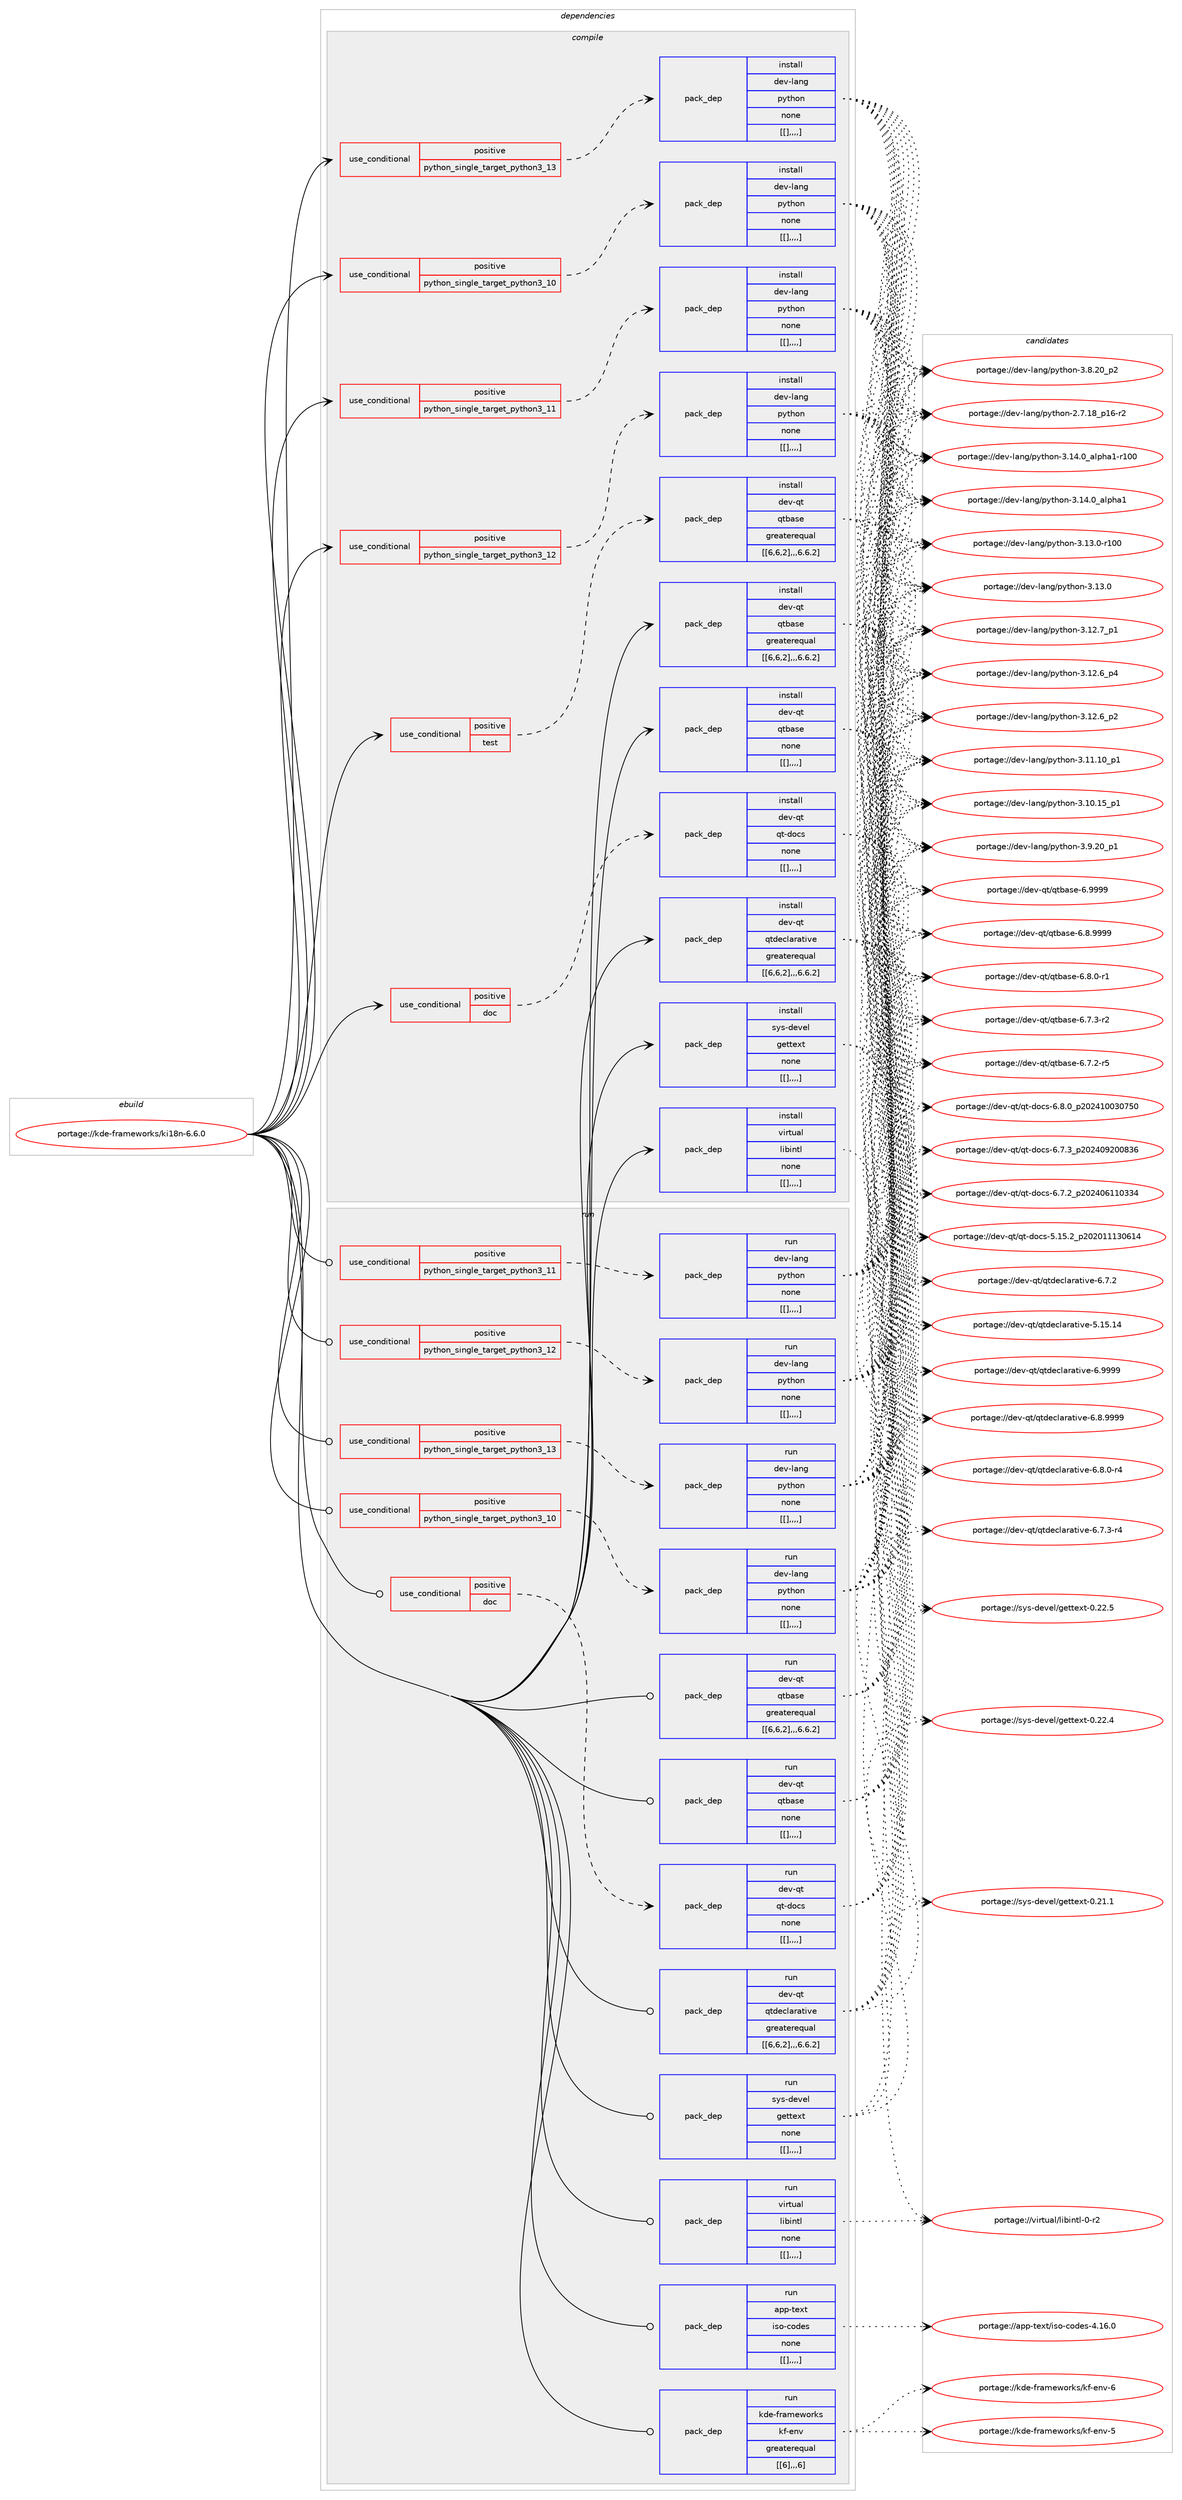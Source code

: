 digraph prolog {

# *************
# Graph options
# *************

newrank=true;
concentrate=true;
compound=true;
graph [rankdir=LR,fontname=Helvetica,fontsize=10,ranksep=1.5];#, ranksep=2.5, nodesep=0.2];
edge  [arrowhead=vee];
node  [fontname=Helvetica,fontsize=10];

# **********
# The ebuild
# **********

subgraph cluster_leftcol {
color=gray;
label=<<i>ebuild</i>>;
id [label="portage://kde-frameworks/ki18n-6.6.0", color=red, width=4, href="../kde-frameworks/ki18n-6.6.0.svg"];
}

# ****************
# The dependencies
# ****************

subgraph cluster_midcol {
color=gray;
label=<<i>dependencies</i>>;
subgraph cluster_compile {
fillcolor="#eeeeee";
style=filled;
label=<<i>compile</i>>;
subgraph cond73148 {
dependency284143 [label=<<TABLE BORDER="0" CELLBORDER="1" CELLSPACING="0" CELLPADDING="4"><TR><TD ROWSPAN="3" CELLPADDING="10">use_conditional</TD></TR><TR><TD>positive</TD></TR><TR><TD>doc</TD></TR></TABLE>>, shape=none, color=red];
subgraph pack208707 {
dependency284173 [label=<<TABLE BORDER="0" CELLBORDER="1" CELLSPACING="0" CELLPADDING="4" WIDTH="220"><TR><TD ROWSPAN="6" CELLPADDING="30">pack_dep</TD></TR><TR><TD WIDTH="110">install</TD></TR><TR><TD>dev-qt</TD></TR><TR><TD>qt-docs</TD></TR><TR><TD>none</TD></TR><TR><TD>[[],,,,]</TD></TR></TABLE>>, shape=none, color=blue];
}
dependency284143:e -> dependency284173:w [weight=20,style="dashed",arrowhead="vee"];
}
id:e -> dependency284143:w [weight=20,style="solid",arrowhead="vee"];
subgraph cond73162 {
dependency284175 [label=<<TABLE BORDER="0" CELLBORDER="1" CELLSPACING="0" CELLPADDING="4"><TR><TD ROWSPAN="3" CELLPADDING="10">use_conditional</TD></TR><TR><TD>positive</TD></TR><TR><TD>python_single_target_python3_10</TD></TR></TABLE>>, shape=none, color=red];
subgraph pack208721 {
dependency284177 [label=<<TABLE BORDER="0" CELLBORDER="1" CELLSPACING="0" CELLPADDING="4" WIDTH="220"><TR><TD ROWSPAN="6" CELLPADDING="30">pack_dep</TD></TR><TR><TD WIDTH="110">install</TD></TR><TR><TD>dev-lang</TD></TR><TR><TD>python</TD></TR><TR><TD>none</TD></TR><TR><TD>[[],,,,]</TD></TR></TABLE>>, shape=none, color=blue];
}
dependency284175:e -> dependency284177:w [weight=20,style="dashed",arrowhead="vee"];
}
id:e -> dependency284175:w [weight=20,style="solid",arrowhead="vee"];
subgraph cond73163 {
dependency284198 [label=<<TABLE BORDER="0" CELLBORDER="1" CELLSPACING="0" CELLPADDING="4"><TR><TD ROWSPAN="3" CELLPADDING="10">use_conditional</TD></TR><TR><TD>positive</TD></TR><TR><TD>python_single_target_python3_11</TD></TR></TABLE>>, shape=none, color=red];
subgraph pack208736 {
dependency284234 [label=<<TABLE BORDER="0" CELLBORDER="1" CELLSPACING="0" CELLPADDING="4" WIDTH="220"><TR><TD ROWSPAN="6" CELLPADDING="30">pack_dep</TD></TR><TR><TD WIDTH="110">install</TD></TR><TR><TD>dev-lang</TD></TR><TR><TD>python</TD></TR><TR><TD>none</TD></TR><TR><TD>[[],,,,]</TD></TR></TABLE>>, shape=none, color=blue];
}
dependency284198:e -> dependency284234:w [weight=20,style="dashed",arrowhead="vee"];
}
id:e -> dependency284198:w [weight=20,style="solid",arrowhead="vee"];
subgraph cond73187 {
dependency284270 [label=<<TABLE BORDER="0" CELLBORDER="1" CELLSPACING="0" CELLPADDING="4"><TR><TD ROWSPAN="3" CELLPADDING="10">use_conditional</TD></TR><TR><TD>positive</TD></TR><TR><TD>python_single_target_python3_12</TD></TR></TABLE>>, shape=none, color=red];
subgraph pack208813 {
dependency284327 [label=<<TABLE BORDER="0" CELLBORDER="1" CELLSPACING="0" CELLPADDING="4" WIDTH="220"><TR><TD ROWSPAN="6" CELLPADDING="30">pack_dep</TD></TR><TR><TD WIDTH="110">install</TD></TR><TR><TD>dev-lang</TD></TR><TR><TD>python</TD></TR><TR><TD>none</TD></TR><TR><TD>[[],,,,]</TD></TR></TABLE>>, shape=none, color=blue];
}
dependency284270:e -> dependency284327:w [weight=20,style="dashed",arrowhead="vee"];
}
id:e -> dependency284270:w [weight=20,style="solid",arrowhead="vee"];
subgraph cond73216 {
dependency284428 [label=<<TABLE BORDER="0" CELLBORDER="1" CELLSPACING="0" CELLPADDING="4"><TR><TD ROWSPAN="3" CELLPADDING="10">use_conditional</TD></TR><TR><TD>positive</TD></TR><TR><TD>python_single_target_python3_13</TD></TR></TABLE>>, shape=none, color=red];
subgraph pack208911 {
dependency284475 [label=<<TABLE BORDER="0" CELLBORDER="1" CELLSPACING="0" CELLPADDING="4" WIDTH="220"><TR><TD ROWSPAN="6" CELLPADDING="30">pack_dep</TD></TR><TR><TD WIDTH="110">install</TD></TR><TR><TD>dev-lang</TD></TR><TR><TD>python</TD></TR><TR><TD>none</TD></TR><TR><TD>[[],,,,]</TD></TR></TABLE>>, shape=none, color=blue];
}
dependency284428:e -> dependency284475:w [weight=20,style="dashed",arrowhead="vee"];
}
id:e -> dependency284428:w [weight=20,style="solid",arrowhead="vee"];
subgraph cond73246 {
dependency284479 [label=<<TABLE BORDER="0" CELLBORDER="1" CELLSPACING="0" CELLPADDING="4"><TR><TD ROWSPAN="3" CELLPADDING="10">use_conditional</TD></TR><TR><TD>positive</TD></TR><TR><TD>test</TD></TR></TABLE>>, shape=none, color=red];
subgraph pack208940 {
dependency284482 [label=<<TABLE BORDER="0" CELLBORDER="1" CELLSPACING="0" CELLPADDING="4" WIDTH="220"><TR><TD ROWSPAN="6" CELLPADDING="30">pack_dep</TD></TR><TR><TD WIDTH="110">install</TD></TR><TR><TD>dev-qt</TD></TR><TR><TD>qtbase</TD></TR><TR><TD>greaterequal</TD></TR><TR><TD>[[6,6,2],,,6.6.2]</TD></TR></TABLE>>, shape=none, color=blue];
}
dependency284479:e -> dependency284482:w [weight=20,style="dashed",arrowhead="vee"];
}
id:e -> dependency284479:w [weight=20,style="solid",arrowhead="vee"];
subgraph pack208949 {
dependency284490 [label=<<TABLE BORDER="0" CELLBORDER="1" CELLSPACING="0" CELLPADDING="4" WIDTH="220"><TR><TD ROWSPAN="6" CELLPADDING="30">pack_dep</TD></TR><TR><TD WIDTH="110">install</TD></TR><TR><TD>dev-qt</TD></TR><TR><TD>qtbase</TD></TR><TR><TD>greaterequal</TD></TR><TR><TD>[[6,6,2],,,6.6.2]</TD></TR></TABLE>>, shape=none, color=blue];
}
id:e -> dependency284490:w [weight=20,style="solid",arrowhead="vee"];
subgraph pack208976 {
dependency284527 [label=<<TABLE BORDER="0" CELLBORDER="1" CELLSPACING="0" CELLPADDING="4" WIDTH="220"><TR><TD ROWSPAN="6" CELLPADDING="30">pack_dep</TD></TR><TR><TD WIDTH="110">install</TD></TR><TR><TD>dev-qt</TD></TR><TR><TD>qtbase</TD></TR><TR><TD>none</TD></TR><TR><TD>[[],,,,]</TD></TR></TABLE>>, shape=none, color=blue];
}
id:e -> dependency284527:w [weight=20,style="solid",arrowhead="vee"];
subgraph pack208987 {
dependency284569 [label=<<TABLE BORDER="0" CELLBORDER="1" CELLSPACING="0" CELLPADDING="4" WIDTH="220"><TR><TD ROWSPAN="6" CELLPADDING="30">pack_dep</TD></TR><TR><TD WIDTH="110">install</TD></TR><TR><TD>dev-qt</TD></TR><TR><TD>qtdeclarative</TD></TR><TR><TD>greaterequal</TD></TR><TR><TD>[[6,6,2],,,6.6.2]</TD></TR></TABLE>>, shape=none, color=blue];
}
id:e -> dependency284569:w [weight=20,style="solid",arrowhead="vee"];
subgraph pack209027 {
dependency284627 [label=<<TABLE BORDER="0" CELLBORDER="1" CELLSPACING="0" CELLPADDING="4" WIDTH="220"><TR><TD ROWSPAN="6" CELLPADDING="30">pack_dep</TD></TR><TR><TD WIDTH="110">install</TD></TR><TR><TD>sys-devel</TD></TR><TR><TD>gettext</TD></TR><TR><TD>none</TD></TR><TR><TD>[[],,,,]</TD></TR></TABLE>>, shape=none, color=blue];
}
id:e -> dependency284627:w [weight=20,style="solid",arrowhead="vee"];
subgraph pack209094 {
dependency284773 [label=<<TABLE BORDER="0" CELLBORDER="1" CELLSPACING="0" CELLPADDING="4" WIDTH="220"><TR><TD ROWSPAN="6" CELLPADDING="30">pack_dep</TD></TR><TR><TD WIDTH="110">install</TD></TR><TR><TD>virtual</TD></TR><TR><TD>libintl</TD></TR><TR><TD>none</TD></TR><TR><TD>[[],,,,]</TD></TR></TABLE>>, shape=none, color=blue];
}
id:e -> dependency284773:w [weight=20,style="solid",arrowhead="vee"];
}
subgraph cluster_compileandrun {
fillcolor="#eeeeee";
style=filled;
label=<<i>compile and run</i>>;
}
subgraph cluster_run {
fillcolor="#eeeeee";
style=filled;
label=<<i>run</i>>;
subgraph cond73317 {
dependency284841 [label=<<TABLE BORDER="0" CELLBORDER="1" CELLSPACING="0" CELLPADDING="4"><TR><TD ROWSPAN="3" CELLPADDING="10">use_conditional</TD></TR><TR><TD>positive</TD></TR><TR><TD>doc</TD></TR></TABLE>>, shape=none, color=red];
subgraph pack209231 {
dependency284845 [label=<<TABLE BORDER="0" CELLBORDER="1" CELLSPACING="0" CELLPADDING="4" WIDTH="220"><TR><TD ROWSPAN="6" CELLPADDING="30">pack_dep</TD></TR><TR><TD WIDTH="110">run</TD></TR><TR><TD>dev-qt</TD></TR><TR><TD>qt-docs</TD></TR><TR><TD>none</TD></TR><TR><TD>[[],,,,]</TD></TR></TABLE>>, shape=none, color=blue];
}
dependency284841:e -> dependency284845:w [weight=20,style="dashed",arrowhead="vee"];
}
id:e -> dependency284841:w [weight=20,style="solid",arrowhead="odot"];
subgraph cond73333 {
dependency284855 [label=<<TABLE BORDER="0" CELLBORDER="1" CELLSPACING="0" CELLPADDING="4"><TR><TD ROWSPAN="3" CELLPADDING="10">use_conditional</TD></TR><TR><TD>positive</TD></TR><TR><TD>python_single_target_python3_10</TD></TR></TABLE>>, shape=none, color=red];
subgraph pack209266 {
dependency284899 [label=<<TABLE BORDER="0" CELLBORDER="1" CELLSPACING="0" CELLPADDING="4" WIDTH="220"><TR><TD ROWSPAN="6" CELLPADDING="30">pack_dep</TD></TR><TR><TD WIDTH="110">run</TD></TR><TR><TD>dev-lang</TD></TR><TR><TD>python</TD></TR><TR><TD>none</TD></TR><TR><TD>[[],,,,]</TD></TR></TABLE>>, shape=none, color=blue];
}
dependency284855:e -> dependency284899:w [weight=20,style="dashed",arrowhead="vee"];
}
id:e -> dependency284855:w [weight=20,style="solid",arrowhead="odot"];
subgraph cond73344 {
dependency284907 [label=<<TABLE BORDER="0" CELLBORDER="1" CELLSPACING="0" CELLPADDING="4"><TR><TD ROWSPAN="3" CELLPADDING="10">use_conditional</TD></TR><TR><TD>positive</TD></TR><TR><TD>python_single_target_python3_11</TD></TR></TABLE>>, shape=none, color=red];
subgraph pack209313 {
dependency284953 [label=<<TABLE BORDER="0" CELLBORDER="1" CELLSPACING="0" CELLPADDING="4" WIDTH="220"><TR><TD ROWSPAN="6" CELLPADDING="30">pack_dep</TD></TR><TR><TD WIDTH="110">run</TD></TR><TR><TD>dev-lang</TD></TR><TR><TD>python</TD></TR><TR><TD>none</TD></TR><TR><TD>[[],,,,]</TD></TR></TABLE>>, shape=none, color=blue];
}
dependency284907:e -> dependency284953:w [weight=20,style="dashed",arrowhead="vee"];
}
id:e -> dependency284907:w [weight=20,style="solid",arrowhead="odot"];
subgraph cond73354 {
dependency285038 [label=<<TABLE BORDER="0" CELLBORDER="1" CELLSPACING="0" CELLPADDING="4"><TR><TD ROWSPAN="3" CELLPADDING="10">use_conditional</TD></TR><TR><TD>positive</TD></TR><TR><TD>python_single_target_python3_12</TD></TR></TABLE>>, shape=none, color=red];
subgraph pack209403 {
dependency285111 [label=<<TABLE BORDER="0" CELLBORDER="1" CELLSPACING="0" CELLPADDING="4" WIDTH="220"><TR><TD ROWSPAN="6" CELLPADDING="30">pack_dep</TD></TR><TR><TD WIDTH="110">run</TD></TR><TR><TD>dev-lang</TD></TR><TR><TD>python</TD></TR><TR><TD>none</TD></TR><TR><TD>[[],,,,]</TD></TR></TABLE>>, shape=none, color=blue];
}
dependency285038:e -> dependency285111:w [weight=20,style="dashed",arrowhead="vee"];
}
id:e -> dependency285038:w [weight=20,style="solid",arrowhead="odot"];
subgraph cond73386 {
dependency285122 [label=<<TABLE BORDER="0" CELLBORDER="1" CELLSPACING="0" CELLPADDING="4"><TR><TD ROWSPAN="3" CELLPADDING="10">use_conditional</TD></TR><TR><TD>positive</TD></TR><TR><TD>python_single_target_python3_13</TD></TR></TABLE>>, shape=none, color=red];
subgraph pack209451 {
dependency285132 [label=<<TABLE BORDER="0" CELLBORDER="1" CELLSPACING="0" CELLPADDING="4" WIDTH="220"><TR><TD ROWSPAN="6" CELLPADDING="30">pack_dep</TD></TR><TR><TD WIDTH="110">run</TD></TR><TR><TD>dev-lang</TD></TR><TR><TD>python</TD></TR><TR><TD>none</TD></TR><TR><TD>[[],,,,]</TD></TR></TABLE>>, shape=none, color=blue];
}
dependency285122:e -> dependency285132:w [weight=20,style="dashed",arrowhead="vee"];
}
id:e -> dependency285122:w [weight=20,style="solid",arrowhead="odot"];
subgraph pack209460 {
dependency285140 [label=<<TABLE BORDER="0" CELLBORDER="1" CELLSPACING="0" CELLPADDING="4" WIDTH="220"><TR><TD ROWSPAN="6" CELLPADDING="30">pack_dep</TD></TR><TR><TD WIDTH="110">run</TD></TR><TR><TD>app-text</TD></TR><TR><TD>iso-codes</TD></TR><TR><TD>none</TD></TR><TR><TD>[[],,,,]</TD></TR></TABLE>>, shape=none, color=blue];
}
id:e -> dependency285140:w [weight=20,style="solid",arrowhead="odot"];
subgraph pack209483 {
dependency285197 [label=<<TABLE BORDER="0" CELLBORDER="1" CELLSPACING="0" CELLPADDING="4" WIDTH="220"><TR><TD ROWSPAN="6" CELLPADDING="30">pack_dep</TD></TR><TR><TD WIDTH="110">run</TD></TR><TR><TD>dev-qt</TD></TR><TR><TD>qtbase</TD></TR><TR><TD>greaterequal</TD></TR><TR><TD>[[6,6,2],,,6.6.2]</TD></TR></TABLE>>, shape=none, color=blue];
}
id:e -> dependency285197:w [weight=20,style="solid",arrowhead="odot"];
subgraph pack209504 {
dependency285203 [label=<<TABLE BORDER="0" CELLBORDER="1" CELLSPACING="0" CELLPADDING="4" WIDTH="220"><TR><TD ROWSPAN="6" CELLPADDING="30">pack_dep</TD></TR><TR><TD WIDTH="110">run</TD></TR><TR><TD>dev-qt</TD></TR><TR><TD>qtbase</TD></TR><TR><TD>none</TD></TR><TR><TD>[[],,,,]</TD></TR></TABLE>>, shape=none, color=blue];
}
id:e -> dependency285203:w [weight=20,style="solid",arrowhead="odot"];
subgraph pack209513 {
dependency285236 [label=<<TABLE BORDER="0" CELLBORDER="1" CELLSPACING="0" CELLPADDING="4" WIDTH="220"><TR><TD ROWSPAN="6" CELLPADDING="30">pack_dep</TD></TR><TR><TD WIDTH="110">run</TD></TR><TR><TD>dev-qt</TD></TR><TR><TD>qtdeclarative</TD></TR><TR><TD>greaterequal</TD></TR><TR><TD>[[6,6,2],,,6.6.2]</TD></TR></TABLE>>, shape=none, color=blue];
}
id:e -> dependency285236:w [weight=20,style="solid",arrowhead="odot"];
subgraph pack209558 {
dependency285261 [label=<<TABLE BORDER="0" CELLBORDER="1" CELLSPACING="0" CELLPADDING="4" WIDTH="220"><TR><TD ROWSPAN="6" CELLPADDING="30">pack_dep</TD></TR><TR><TD WIDTH="110">run</TD></TR><TR><TD>kde-frameworks</TD></TR><TR><TD>kf-env</TD></TR><TR><TD>greaterequal</TD></TR><TR><TD>[[6],,,6]</TD></TR></TABLE>>, shape=none, color=blue];
}
id:e -> dependency285261:w [weight=20,style="solid",arrowhead="odot"];
subgraph pack209561 {
dependency285345 [label=<<TABLE BORDER="0" CELLBORDER="1" CELLSPACING="0" CELLPADDING="4" WIDTH="220"><TR><TD ROWSPAN="6" CELLPADDING="30">pack_dep</TD></TR><TR><TD WIDTH="110">run</TD></TR><TR><TD>sys-devel</TD></TR><TR><TD>gettext</TD></TR><TR><TD>none</TD></TR><TR><TD>[[],,,,]</TD></TR></TABLE>>, shape=none, color=blue];
}
id:e -> dependency285345:w [weight=20,style="solid",arrowhead="odot"];
subgraph pack209665 {
dependency285390 [label=<<TABLE BORDER="0" CELLBORDER="1" CELLSPACING="0" CELLPADDING="4" WIDTH="220"><TR><TD ROWSPAN="6" CELLPADDING="30">pack_dep</TD></TR><TR><TD WIDTH="110">run</TD></TR><TR><TD>virtual</TD></TR><TR><TD>libintl</TD></TR><TR><TD>none</TD></TR><TR><TD>[[],,,,]</TD></TR></TABLE>>, shape=none, color=blue];
}
id:e -> dependency285390:w [weight=20,style="solid",arrowhead="odot"];
}
}

# **************
# The candidates
# **************

subgraph cluster_choices {
rank=same;
color=gray;
label=<<i>candidates</i>>;

subgraph choice208906 {
color=black;
nodesep=1;
choice1001011184511311647113116451001119911545544656464895112504850524948485148555348 [label="portage://dev-qt/qt-docs-6.8.0_p202410030750", color=red, width=4,href="../dev-qt/qt-docs-6.8.0_p202410030750.svg"];
choice1001011184511311647113116451001119911545544655465195112504850524857504848565154 [label="portage://dev-qt/qt-docs-6.7.3_p202409200836", color=red, width=4,href="../dev-qt/qt-docs-6.7.3_p202409200836.svg"];
choice1001011184511311647113116451001119911545544655465095112504850524854494948515152 [label="portage://dev-qt/qt-docs-6.7.2_p202406110334", color=red, width=4,href="../dev-qt/qt-docs-6.7.2_p202406110334.svg"];
choice100101118451131164711311645100111991154553464953465095112504850484949495148544952 [label="portage://dev-qt/qt-docs-5.15.2_p202011130614", color=red, width=4,href="../dev-qt/qt-docs-5.15.2_p202011130614.svg"];
dependency284173:e -> choice1001011184511311647113116451001119911545544656464895112504850524948485148555348:w [style=dotted,weight="100"];
dependency284173:e -> choice1001011184511311647113116451001119911545544655465195112504850524857504848565154:w [style=dotted,weight="100"];
dependency284173:e -> choice1001011184511311647113116451001119911545544655465095112504850524854494948515152:w [style=dotted,weight="100"];
dependency284173:e -> choice100101118451131164711311645100111991154553464953465095112504850484949495148544952:w [style=dotted,weight="100"];
}
subgraph choice208909 {
color=black;
nodesep=1;
choice100101118451089711010347112121116104111110455146495246489597108112104974945114494848 [label="portage://dev-lang/python-3.14.0_alpha1-r100", color=red, width=4,href="../dev-lang/python-3.14.0_alpha1-r100.svg"];
choice1001011184510897110103471121211161041111104551464952464895971081121049749 [label="portage://dev-lang/python-3.14.0_alpha1", color=red, width=4,href="../dev-lang/python-3.14.0_alpha1.svg"];
choice1001011184510897110103471121211161041111104551464951464845114494848 [label="portage://dev-lang/python-3.13.0-r100", color=red, width=4,href="../dev-lang/python-3.13.0-r100.svg"];
choice10010111845108971101034711212111610411111045514649514648 [label="portage://dev-lang/python-3.13.0", color=red, width=4,href="../dev-lang/python-3.13.0.svg"];
choice100101118451089711010347112121116104111110455146495046559511249 [label="portage://dev-lang/python-3.12.7_p1", color=red, width=4,href="../dev-lang/python-3.12.7_p1.svg"];
choice100101118451089711010347112121116104111110455146495046549511252 [label="portage://dev-lang/python-3.12.6_p4", color=red, width=4,href="../dev-lang/python-3.12.6_p4.svg"];
choice100101118451089711010347112121116104111110455146495046549511250 [label="portage://dev-lang/python-3.12.6_p2", color=red, width=4,href="../dev-lang/python-3.12.6_p2.svg"];
choice10010111845108971101034711212111610411111045514649494649489511249 [label="portage://dev-lang/python-3.11.10_p1", color=red, width=4,href="../dev-lang/python-3.11.10_p1.svg"];
choice10010111845108971101034711212111610411111045514649484649539511249 [label="portage://dev-lang/python-3.10.15_p1", color=red, width=4,href="../dev-lang/python-3.10.15_p1.svg"];
choice100101118451089711010347112121116104111110455146574650489511249 [label="portage://dev-lang/python-3.9.20_p1", color=red, width=4,href="../dev-lang/python-3.9.20_p1.svg"];
choice100101118451089711010347112121116104111110455146564650489511250 [label="portage://dev-lang/python-3.8.20_p2", color=red, width=4,href="../dev-lang/python-3.8.20_p2.svg"];
choice100101118451089711010347112121116104111110455046554649569511249544511450 [label="portage://dev-lang/python-2.7.18_p16-r2", color=red, width=4,href="../dev-lang/python-2.7.18_p16-r2.svg"];
dependency284177:e -> choice100101118451089711010347112121116104111110455146495246489597108112104974945114494848:w [style=dotted,weight="100"];
dependency284177:e -> choice1001011184510897110103471121211161041111104551464952464895971081121049749:w [style=dotted,weight="100"];
dependency284177:e -> choice1001011184510897110103471121211161041111104551464951464845114494848:w [style=dotted,weight="100"];
dependency284177:e -> choice10010111845108971101034711212111610411111045514649514648:w [style=dotted,weight="100"];
dependency284177:e -> choice100101118451089711010347112121116104111110455146495046559511249:w [style=dotted,weight="100"];
dependency284177:e -> choice100101118451089711010347112121116104111110455146495046549511252:w [style=dotted,weight="100"];
dependency284177:e -> choice100101118451089711010347112121116104111110455146495046549511250:w [style=dotted,weight="100"];
dependency284177:e -> choice10010111845108971101034711212111610411111045514649494649489511249:w [style=dotted,weight="100"];
dependency284177:e -> choice10010111845108971101034711212111610411111045514649484649539511249:w [style=dotted,weight="100"];
dependency284177:e -> choice100101118451089711010347112121116104111110455146574650489511249:w [style=dotted,weight="100"];
dependency284177:e -> choice100101118451089711010347112121116104111110455146564650489511250:w [style=dotted,weight="100"];
dependency284177:e -> choice100101118451089711010347112121116104111110455046554649569511249544511450:w [style=dotted,weight="100"];
}
subgraph choice208919 {
color=black;
nodesep=1;
choice100101118451089711010347112121116104111110455146495246489597108112104974945114494848 [label="portage://dev-lang/python-3.14.0_alpha1-r100", color=red, width=4,href="../dev-lang/python-3.14.0_alpha1-r100.svg"];
choice1001011184510897110103471121211161041111104551464952464895971081121049749 [label="portage://dev-lang/python-3.14.0_alpha1", color=red, width=4,href="../dev-lang/python-3.14.0_alpha1.svg"];
choice1001011184510897110103471121211161041111104551464951464845114494848 [label="portage://dev-lang/python-3.13.0-r100", color=red, width=4,href="../dev-lang/python-3.13.0-r100.svg"];
choice10010111845108971101034711212111610411111045514649514648 [label="portage://dev-lang/python-3.13.0", color=red, width=4,href="../dev-lang/python-3.13.0.svg"];
choice100101118451089711010347112121116104111110455146495046559511249 [label="portage://dev-lang/python-3.12.7_p1", color=red, width=4,href="../dev-lang/python-3.12.7_p1.svg"];
choice100101118451089711010347112121116104111110455146495046549511252 [label="portage://dev-lang/python-3.12.6_p4", color=red, width=4,href="../dev-lang/python-3.12.6_p4.svg"];
choice100101118451089711010347112121116104111110455146495046549511250 [label="portage://dev-lang/python-3.12.6_p2", color=red, width=4,href="../dev-lang/python-3.12.6_p2.svg"];
choice10010111845108971101034711212111610411111045514649494649489511249 [label="portage://dev-lang/python-3.11.10_p1", color=red, width=4,href="../dev-lang/python-3.11.10_p1.svg"];
choice10010111845108971101034711212111610411111045514649484649539511249 [label="portage://dev-lang/python-3.10.15_p1", color=red, width=4,href="../dev-lang/python-3.10.15_p1.svg"];
choice100101118451089711010347112121116104111110455146574650489511249 [label="portage://dev-lang/python-3.9.20_p1", color=red, width=4,href="../dev-lang/python-3.9.20_p1.svg"];
choice100101118451089711010347112121116104111110455146564650489511250 [label="portage://dev-lang/python-3.8.20_p2", color=red, width=4,href="../dev-lang/python-3.8.20_p2.svg"];
choice100101118451089711010347112121116104111110455046554649569511249544511450 [label="portage://dev-lang/python-2.7.18_p16-r2", color=red, width=4,href="../dev-lang/python-2.7.18_p16-r2.svg"];
dependency284234:e -> choice100101118451089711010347112121116104111110455146495246489597108112104974945114494848:w [style=dotted,weight="100"];
dependency284234:e -> choice1001011184510897110103471121211161041111104551464952464895971081121049749:w [style=dotted,weight="100"];
dependency284234:e -> choice1001011184510897110103471121211161041111104551464951464845114494848:w [style=dotted,weight="100"];
dependency284234:e -> choice10010111845108971101034711212111610411111045514649514648:w [style=dotted,weight="100"];
dependency284234:e -> choice100101118451089711010347112121116104111110455146495046559511249:w [style=dotted,weight="100"];
dependency284234:e -> choice100101118451089711010347112121116104111110455146495046549511252:w [style=dotted,weight="100"];
dependency284234:e -> choice100101118451089711010347112121116104111110455146495046549511250:w [style=dotted,weight="100"];
dependency284234:e -> choice10010111845108971101034711212111610411111045514649494649489511249:w [style=dotted,weight="100"];
dependency284234:e -> choice10010111845108971101034711212111610411111045514649484649539511249:w [style=dotted,weight="100"];
dependency284234:e -> choice100101118451089711010347112121116104111110455146574650489511249:w [style=dotted,weight="100"];
dependency284234:e -> choice100101118451089711010347112121116104111110455146564650489511250:w [style=dotted,weight="100"];
dependency284234:e -> choice100101118451089711010347112121116104111110455046554649569511249544511450:w [style=dotted,weight="100"];
}
subgraph choice208929 {
color=black;
nodesep=1;
choice100101118451089711010347112121116104111110455146495246489597108112104974945114494848 [label="portage://dev-lang/python-3.14.0_alpha1-r100", color=red, width=4,href="../dev-lang/python-3.14.0_alpha1-r100.svg"];
choice1001011184510897110103471121211161041111104551464952464895971081121049749 [label="portage://dev-lang/python-3.14.0_alpha1", color=red, width=4,href="../dev-lang/python-3.14.0_alpha1.svg"];
choice1001011184510897110103471121211161041111104551464951464845114494848 [label="portage://dev-lang/python-3.13.0-r100", color=red, width=4,href="../dev-lang/python-3.13.0-r100.svg"];
choice10010111845108971101034711212111610411111045514649514648 [label="portage://dev-lang/python-3.13.0", color=red, width=4,href="../dev-lang/python-3.13.0.svg"];
choice100101118451089711010347112121116104111110455146495046559511249 [label="portage://dev-lang/python-3.12.7_p1", color=red, width=4,href="../dev-lang/python-3.12.7_p1.svg"];
choice100101118451089711010347112121116104111110455146495046549511252 [label="portage://dev-lang/python-3.12.6_p4", color=red, width=4,href="../dev-lang/python-3.12.6_p4.svg"];
choice100101118451089711010347112121116104111110455146495046549511250 [label="portage://dev-lang/python-3.12.6_p2", color=red, width=4,href="../dev-lang/python-3.12.6_p2.svg"];
choice10010111845108971101034711212111610411111045514649494649489511249 [label="portage://dev-lang/python-3.11.10_p1", color=red, width=4,href="../dev-lang/python-3.11.10_p1.svg"];
choice10010111845108971101034711212111610411111045514649484649539511249 [label="portage://dev-lang/python-3.10.15_p1", color=red, width=4,href="../dev-lang/python-3.10.15_p1.svg"];
choice100101118451089711010347112121116104111110455146574650489511249 [label="portage://dev-lang/python-3.9.20_p1", color=red, width=4,href="../dev-lang/python-3.9.20_p1.svg"];
choice100101118451089711010347112121116104111110455146564650489511250 [label="portage://dev-lang/python-3.8.20_p2", color=red, width=4,href="../dev-lang/python-3.8.20_p2.svg"];
choice100101118451089711010347112121116104111110455046554649569511249544511450 [label="portage://dev-lang/python-2.7.18_p16-r2", color=red, width=4,href="../dev-lang/python-2.7.18_p16-r2.svg"];
dependency284327:e -> choice100101118451089711010347112121116104111110455146495246489597108112104974945114494848:w [style=dotted,weight="100"];
dependency284327:e -> choice1001011184510897110103471121211161041111104551464952464895971081121049749:w [style=dotted,weight="100"];
dependency284327:e -> choice1001011184510897110103471121211161041111104551464951464845114494848:w [style=dotted,weight="100"];
dependency284327:e -> choice10010111845108971101034711212111610411111045514649514648:w [style=dotted,weight="100"];
dependency284327:e -> choice100101118451089711010347112121116104111110455146495046559511249:w [style=dotted,weight="100"];
dependency284327:e -> choice100101118451089711010347112121116104111110455146495046549511252:w [style=dotted,weight="100"];
dependency284327:e -> choice100101118451089711010347112121116104111110455146495046549511250:w [style=dotted,weight="100"];
dependency284327:e -> choice10010111845108971101034711212111610411111045514649494649489511249:w [style=dotted,weight="100"];
dependency284327:e -> choice10010111845108971101034711212111610411111045514649484649539511249:w [style=dotted,weight="100"];
dependency284327:e -> choice100101118451089711010347112121116104111110455146574650489511249:w [style=dotted,weight="100"];
dependency284327:e -> choice100101118451089711010347112121116104111110455146564650489511250:w [style=dotted,weight="100"];
dependency284327:e -> choice100101118451089711010347112121116104111110455046554649569511249544511450:w [style=dotted,weight="100"];
}
subgraph choice208945 {
color=black;
nodesep=1;
choice100101118451089711010347112121116104111110455146495246489597108112104974945114494848 [label="portage://dev-lang/python-3.14.0_alpha1-r100", color=red, width=4,href="../dev-lang/python-3.14.0_alpha1-r100.svg"];
choice1001011184510897110103471121211161041111104551464952464895971081121049749 [label="portage://dev-lang/python-3.14.0_alpha1", color=red, width=4,href="../dev-lang/python-3.14.0_alpha1.svg"];
choice1001011184510897110103471121211161041111104551464951464845114494848 [label="portage://dev-lang/python-3.13.0-r100", color=red, width=4,href="../dev-lang/python-3.13.0-r100.svg"];
choice10010111845108971101034711212111610411111045514649514648 [label="portage://dev-lang/python-3.13.0", color=red, width=4,href="../dev-lang/python-3.13.0.svg"];
choice100101118451089711010347112121116104111110455146495046559511249 [label="portage://dev-lang/python-3.12.7_p1", color=red, width=4,href="../dev-lang/python-3.12.7_p1.svg"];
choice100101118451089711010347112121116104111110455146495046549511252 [label="portage://dev-lang/python-3.12.6_p4", color=red, width=4,href="../dev-lang/python-3.12.6_p4.svg"];
choice100101118451089711010347112121116104111110455146495046549511250 [label="portage://dev-lang/python-3.12.6_p2", color=red, width=4,href="../dev-lang/python-3.12.6_p2.svg"];
choice10010111845108971101034711212111610411111045514649494649489511249 [label="portage://dev-lang/python-3.11.10_p1", color=red, width=4,href="../dev-lang/python-3.11.10_p1.svg"];
choice10010111845108971101034711212111610411111045514649484649539511249 [label="portage://dev-lang/python-3.10.15_p1", color=red, width=4,href="../dev-lang/python-3.10.15_p1.svg"];
choice100101118451089711010347112121116104111110455146574650489511249 [label="portage://dev-lang/python-3.9.20_p1", color=red, width=4,href="../dev-lang/python-3.9.20_p1.svg"];
choice100101118451089711010347112121116104111110455146564650489511250 [label="portage://dev-lang/python-3.8.20_p2", color=red, width=4,href="../dev-lang/python-3.8.20_p2.svg"];
choice100101118451089711010347112121116104111110455046554649569511249544511450 [label="portage://dev-lang/python-2.7.18_p16-r2", color=red, width=4,href="../dev-lang/python-2.7.18_p16-r2.svg"];
dependency284475:e -> choice100101118451089711010347112121116104111110455146495246489597108112104974945114494848:w [style=dotted,weight="100"];
dependency284475:e -> choice1001011184510897110103471121211161041111104551464952464895971081121049749:w [style=dotted,weight="100"];
dependency284475:e -> choice1001011184510897110103471121211161041111104551464951464845114494848:w [style=dotted,weight="100"];
dependency284475:e -> choice10010111845108971101034711212111610411111045514649514648:w [style=dotted,weight="100"];
dependency284475:e -> choice100101118451089711010347112121116104111110455146495046559511249:w [style=dotted,weight="100"];
dependency284475:e -> choice100101118451089711010347112121116104111110455146495046549511252:w [style=dotted,weight="100"];
dependency284475:e -> choice100101118451089711010347112121116104111110455146495046549511250:w [style=dotted,weight="100"];
dependency284475:e -> choice10010111845108971101034711212111610411111045514649494649489511249:w [style=dotted,weight="100"];
dependency284475:e -> choice10010111845108971101034711212111610411111045514649484649539511249:w [style=dotted,weight="100"];
dependency284475:e -> choice100101118451089711010347112121116104111110455146574650489511249:w [style=dotted,weight="100"];
dependency284475:e -> choice100101118451089711010347112121116104111110455146564650489511250:w [style=dotted,weight="100"];
dependency284475:e -> choice100101118451089711010347112121116104111110455046554649569511249544511450:w [style=dotted,weight="100"];
}
subgraph choice208956 {
color=black;
nodesep=1;
choice1001011184511311647113116989711510145544657575757 [label="portage://dev-qt/qtbase-6.9999", color=red, width=4,href="../dev-qt/qtbase-6.9999.svg"];
choice10010111845113116471131169897115101455446564657575757 [label="portage://dev-qt/qtbase-6.8.9999", color=red, width=4,href="../dev-qt/qtbase-6.8.9999.svg"];
choice100101118451131164711311698971151014554465646484511449 [label="portage://dev-qt/qtbase-6.8.0-r1", color=red, width=4,href="../dev-qt/qtbase-6.8.0-r1.svg"];
choice100101118451131164711311698971151014554465546514511450 [label="portage://dev-qt/qtbase-6.7.3-r2", color=red, width=4,href="../dev-qt/qtbase-6.7.3-r2.svg"];
choice100101118451131164711311698971151014554465546504511453 [label="portage://dev-qt/qtbase-6.7.2-r5", color=red, width=4,href="../dev-qt/qtbase-6.7.2-r5.svg"];
dependency284482:e -> choice1001011184511311647113116989711510145544657575757:w [style=dotted,weight="100"];
dependency284482:e -> choice10010111845113116471131169897115101455446564657575757:w [style=dotted,weight="100"];
dependency284482:e -> choice100101118451131164711311698971151014554465646484511449:w [style=dotted,weight="100"];
dependency284482:e -> choice100101118451131164711311698971151014554465546514511450:w [style=dotted,weight="100"];
dependency284482:e -> choice100101118451131164711311698971151014554465546504511453:w [style=dotted,weight="100"];
}
subgraph choice208961 {
color=black;
nodesep=1;
choice1001011184511311647113116989711510145544657575757 [label="portage://dev-qt/qtbase-6.9999", color=red, width=4,href="../dev-qt/qtbase-6.9999.svg"];
choice10010111845113116471131169897115101455446564657575757 [label="portage://dev-qt/qtbase-6.8.9999", color=red, width=4,href="../dev-qt/qtbase-6.8.9999.svg"];
choice100101118451131164711311698971151014554465646484511449 [label="portage://dev-qt/qtbase-6.8.0-r1", color=red, width=4,href="../dev-qt/qtbase-6.8.0-r1.svg"];
choice100101118451131164711311698971151014554465546514511450 [label="portage://dev-qt/qtbase-6.7.3-r2", color=red, width=4,href="../dev-qt/qtbase-6.7.3-r2.svg"];
choice100101118451131164711311698971151014554465546504511453 [label="portage://dev-qt/qtbase-6.7.2-r5", color=red, width=4,href="../dev-qt/qtbase-6.7.2-r5.svg"];
dependency284490:e -> choice1001011184511311647113116989711510145544657575757:w [style=dotted,weight="100"];
dependency284490:e -> choice10010111845113116471131169897115101455446564657575757:w [style=dotted,weight="100"];
dependency284490:e -> choice100101118451131164711311698971151014554465646484511449:w [style=dotted,weight="100"];
dependency284490:e -> choice100101118451131164711311698971151014554465546514511450:w [style=dotted,weight="100"];
dependency284490:e -> choice100101118451131164711311698971151014554465546504511453:w [style=dotted,weight="100"];
}
subgraph choice208993 {
color=black;
nodesep=1;
choice1001011184511311647113116989711510145544657575757 [label="portage://dev-qt/qtbase-6.9999", color=red, width=4,href="../dev-qt/qtbase-6.9999.svg"];
choice10010111845113116471131169897115101455446564657575757 [label="portage://dev-qt/qtbase-6.8.9999", color=red, width=4,href="../dev-qt/qtbase-6.8.9999.svg"];
choice100101118451131164711311698971151014554465646484511449 [label="portage://dev-qt/qtbase-6.8.0-r1", color=red, width=4,href="../dev-qt/qtbase-6.8.0-r1.svg"];
choice100101118451131164711311698971151014554465546514511450 [label="portage://dev-qt/qtbase-6.7.3-r2", color=red, width=4,href="../dev-qt/qtbase-6.7.3-r2.svg"];
choice100101118451131164711311698971151014554465546504511453 [label="portage://dev-qt/qtbase-6.7.2-r5", color=red, width=4,href="../dev-qt/qtbase-6.7.2-r5.svg"];
dependency284527:e -> choice1001011184511311647113116989711510145544657575757:w [style=dotted,weight="100"];
dependency284527:e -> choice10010111845113116471131169897115101455446564657575757:w [style=dotted,weight="100"];
dependency284527:e -> choice100101118451131164711311698971151014554465646484511449:w [style=dotted,weight="100"];
dependency284527:e -> choice100101118451131164711311698971151014554465546514511450:w [style=dotted,weight="100"];
dependency284527:e -> choice100101118451131164711311698971151014554465546504511453:w [style=dotted,weight="100"];
}
subgraph choice209023 {
color=black;
nodesep=1;
choice100101118451131164711311610010199108971149711610511810145544657575757 [label="portage://dev-qt/qtdeclarative-6.9999", color=red, width=4,href="../dev-qt/qtdeclarative-6.9999.svg"];
choice1001011184511311647113116100101991089711497116105118101455446564657575757 [label="portage://dev-qt/qtdeclarative-6.8.9999", color=red, width=4,href="../dev-qt/qtdeclarative-6.8.9999.svg"];
choice10010111845113116471131161001019910897114971161051181014554465646484511452 [label="portage://dev-qt/qtdeclarative-6.8.0-r4", color=red, width=4,href="../dev-qt/qtdeclarative-6.8.0-r4.svg"];
choice10010111845113116471131161001019910897114971161051181014554465546514511452 [label="portage://dev-qt/qtdeclarative-6.7.3-r4", color=red, width=4,href="../dev-qt/qtdeclarative-6.7.3-r4.svg"];
choice1001011184511311647113116100101991089711497116105118101455446554650 [label="portage://dev-qt/qtdeclarative-6.7.2", color=red, width=4,href="../dev-qt/qtdeclarative-6.7.2.svg"];
choice10010111845113116471131161001019910897114971161051181014553464953464952 [label="portage://dev-qt/qtdeclarative-5.15.14", color=red, width=4,href="../dev-qt/qtdeclarative-5.15.14.svg"];
dependency284569:e -> choice100101118451131164711311610010199108971149711610511810145544657575757:w [style=dotted,weight="100"];
dependency284569:e -> choice1001011184511311647113116100101991089711497116105118101455446564657575757:w [style=dotted,weight="100"];
dependency284569:e -> choice10010111845113116471131161001019910897114971161051181014554465646484511452:w [style=dotted,weight="100"];
dependency284569:e -> choice10010111845113116471131161001019910897114971161051181014554465546514511452:w [style=dotted,weight="100"];
dependency284569:e -> choice1001011184511311647113116100101991089711497116105118101455446554650:w [style=dotted,weight="100"];
dependency284569:e -> choice10010111845113116471131161001019910897114971161051181014553464953464952:w [style=dotted,weight="100"];
}
subgraph choice209025 {
color=black;
nodesep=1;
choice115121115451001011181011084710310111611610112011645484650504653 [label="portage://sys-devel/gettext-0.22.5", color=red, width=4,href="../sys-devel/gettext-0.22.5.svg"];
choice115121115451001011181011084710310111611610112011645484650504652 [label="portage://sys-devel/gettext-0.22.4", color=red, width=4,href="../sys-devel/gettext-0.22.4.svg"];
choice115121115451001011181011084710310111611610112011645484650494649 [label="portage://sys-devel/gettext-0.21.1", color=red, width=4,href="../sys-devel/gettext-0.21.1.svg"];
dependency284627:e -> choice115121115451001011181011084710310111611610112011645484650504653:w [style=dotted,weight="100"];
dependency284627:e -> choice115121115451001011181011084710310111611610112011645484650504652:w [style=dotted,weight="100"];
dependency284627:e -> choice115121115451001011181011084710310111611610112011645484650494649:w [style=dotted,weight="100"];
}
subgraph choice209029 {
color=black;
nodesep=1;
choice11810511411611797108471081059810511011610845484511450 [label="portage://virtual/libintl-0-r2", color=red, width=4,href="../virtual/libintl-0-r2.svg"];
dependency284773:e -> choice11810511411611797108471081059810511011610845484511450:w [style=dotted,weight="100"];
}
subgraph choice209033 {
color=black;
nodesep=1;
choice1001011184511311647113116451001119911545544656464895112504850524948485148555348 [label="portage://dev-qt/qt-docs-6.8.0_p202410030750", color=red, width=4,href="../dev-qt/qt-docs-6.8.0_p202410030750.svg"];
choice1001011184511311647113116451001119911545544655465195112504850524857504848565154 [label="portage://dev-qt/qt-docs-6.7.3_p202409200836", color=red, width=4,href="../dev-qt/qt-docs-6.7.3_p202409200836.svg"];
choice1001011184511311647113116451001119911545544655465095112504850524854494948515152 [label="portage://dev-qt/qt-docs-6.7.2_p202406110334", color=red, width=4,href="../dev-qt/qt-docs-6.7.2_p202406110334.svg"];
choice100101118451131164711311645100111991154553464953465095112504850484949495148544952 [label="portage://dev-qt/qt-docs-5.15.2_p202011130614", color=red, width=4,href="../dev-qt/qt-docs-5.15.2_p202011130614.svg"];
dependency284845:e -> choice1001011184511311647113116451001119911545544656464895112504850524948485148555348:w [style=dotted,weight="100"];
dependency284845:e -> choice1001011184511311647113116451001119911545544655465195112504850524857504848565154:w [style=dotted,weight="100"];
dependency284845:e -> choice1001011184511311647113116451001119911545544655465095112504850524854494948515152:w [style=dotted,weight="100"];
dependency284845:e -> choice100101118451131164711311645100111991154553464953465095112504850484949495148544952:w [style=dotted,weight="100"];
}
subgraph choice209056 {
color=black;
nodesep=1;
choice100101118451089711010347112121116104111110455146495246489597108112104974945114494848 [label="portage://dev-lang/python-3.14.0_alpha1-r100", color=red, width=4,href="../dev-lang/python-3.14.0_alpha1-r100.svg"];
choice1001011184510897110103471121211161041111104551464952464895971081121049749 [label="portage://dev-lang/python-3.14.0_alpha1", color=red, width=4,href="../dev-lang/python-3.14.0_alpha1.svg"];
choice1001011184510897110103471121211161041111104551464951464845114494848 [label="portage://dev-lang/python-3.13.0-r100", color=red, width=4,href="../dev-lang/python-3.13.0-r100.svg"];
choice10010111845108971101034711212111610411111045514649514648 [label="portage://dev-lang/python-3.13.0", color=red, width=4,href="../dev-lang/python-3.13.0.svg"];
choice100101118451089711010347112121116104111110455146495046559511249 [label="portage://dev-lang/python-3.12.7_p1", color=red, width=4,href="../dev-lang/python-3.12.7_p1.svg"];
choice100101118451089711010347112121116104111110455146495046549511252 [label="portage://dev-lang/python-3.12.6_p4", color=red, width=4,href="../dev-lang/python-3.12.6_p4.svg"];
choice100101118451089711010347112121116104111110455146495046549511250 [label="portage://dev-lang/python-3.12.6_p2", color=red, width=4,href="../dev-lang/python-3.12.6_p2.svg"];
choice10010111845108971101034711212111610411111045514649494649489511249 [label="portage://dev-lang/python-3.11.10_p1", color=red, width=4,href="../dev-lang/python-3.11.10_p1.svg"];
choice10010111845108971101034711212111610411111045514649484649539511249 [label="portage://dev-lang/python-3.10.15_p1", color=red, width=4,href="../dev-lang/python-3.10.15_p1.svg"];
choice100101118451089711010347112121116104111110455146574650489511249 [label="portage://dev-lang/python-3.9.20_p1", color=red, width=4,href="../dev-lang/python-3.9.20_p1.svg"];
choice100101118451089711010347112121116104111110455146564650489511250 [label="portage://dev-lang/python-3.8.20_p2", color=red, width=4,href="../dev-lang/python-3.8.20_p2.svg"];
choice100101118451089711010347112121116104111110455046554649569511249544511450 [label="portage://dev-lang/python-2.7.18_p16-r2", color=red, width=4,href="../dev-lang/python-2.7.18_p16-r2.svg"];
dependency284899:e -> choice100101118451089711010347112121116104111110455146495246489597108112104974945114494848:w [style=dotted,weight="100"];
dependency284899:e -> choice1001011184510897110103471121211161041111104551464952464895971081121049749:w [style=dotted,weight="100"];
dependency284899:e -> choice1001011184510897110103471121211161041111104551464951464845114494848:w [style=dotted,weight="100"];
dependency284899:e -> choice10010111845108971101034711212111610411111045514649514648:w [style=dotted,weight="100"];
dependency284899:e -> choice100101118451089711010347112121116104111110455146495046559511249:w [style=dotted,weight="100"];
dependency284899:e -> choice100101118451089711010347112121116104111110455146495046549511252:w [style=dotted,weight="100"];
dependency284899:e -> choice100101118451089711010347112121116104111110455146495046549511250:w [style=dotted,weight="100"];
dependency284899:e -> choice10010111845108971101034711212111610411111045514649494649489511249:w [style=dotted,weight="100"];
dependency284899:e -> choice10010111845108971101034711212111610411111045514649484649539511249:w [style=dotted,weight="100"];
dependency284899:e -> choice100101118451089711010347112121116104111110455146574650489511249:w [style=dotted,weight="100"];
dependency284899:e -> choice100101118451089711010347112121116104111110455146564650489511250:w [style=dotted,weight="100"];
dependency284899:e -> choice100101118451089711010347112121116104111110455046554649569511249544511450:w [style=dotted,weight="100"];
}
subgraph choice209071 {
color=black;
nodesep=1;
choice100101118451089711010347112121116104111110455146495246489597108112104974945114494848 [label="portage://dev-lang/python-3.14.0_alpha1-r100", color=red, width=4,href="../dev-lang/python-3.14.0_alpha1-r100.svg"];
choice1001011184510897110103471121211161041111104551464952464895971081121049749 [label="portage://dev-lang/python-3.14.0_alpha1", color=red, width=4,href="../dev-lang/python-3.14.0_alpha1.svg"];
choice1001011184510897110103471121211161041111104551464951464845114494848 [label="portage://dev-lang/python-3.13.0-r100", color=red, width=4,href="../dev-lang/python-3.13.0-r100.svg"];
choice10010111845108971101034711212111610411111045514649514648 [label="portage://dev-lang/python-3.13.0", color=red, width=4,href="../dev-lang/python-3.13.0.svg"];
choice100101118451089711010347112121116104111110455146495046559511249 [label="portage://dev-lang/python-3.12.7_p1", color=red, width=4,href="../dev-lang/python-3.12.7_p1.svg"];
choice100101118451089711010347112121116104111110455146495046549511252 [label="portage://dev-lang/python-3.12.6_p4", color=red, width=4,href="../dev-lang/python-3.12.6_p4.svg"];
choice100101118451089711010347112121116104111110455146495046549511250 [label="portage://dev-lang/python-3.12.6_p2", color=red, width=4,href="../dev-lang/python-3.12.6_p2.svg"];
choice10010111845108971101034711212111610411111045514649494649489511249 [label="portage://dev-lang/python-3.11.10_p1", color=red, width=4,href="../dev-lang/python-3.11.10_p1.svg"];
choice10010111845108971101034711212111610411111045514649484649539511249 [label="portage://dev-lang/python-3.10.15_p1", color=red, width=4,href="../dev-lang/python-3.10.15_p1.svg"];
choice100101118451089711010347112121116104111110455146574650489511249 [label="portage://dev-lang/python-3.9.20_p1", color=red, width=4,href="../dev-lang/python-3.9.20_p1.svg"];
choice100101118451089711010347112121116104111110455146564650489511250 [label="portage://dev-lang/python-3.8.20_p2", color=red, width=4,href="../dev-lang/python-3.8.20_p2.svg"];
choice100101118451089711010347112121116104111110455046554649569511249544511450 [label="portage://dev-lang/python-2.7.18_p16-r2", color=red, width=4,href="../dev-lang/python-2.7.18_p16-r2.svg"];
dependency284953:e -> choice100101118451089711010347112121116104111110455146495246489597108112104974945114494848:w [style=dotted,weight="100"];
dependency284953:e -> choice1001011184510897110103471121211161041111104551464952464895971081121049749:w [style=dotted,weight="100"];
dependency284953:e -> choice1001011184510897110103471121211161041111104551464951464845114494848:w [style=dotted,weight="100"];
dependency284953:e -> choice10010111845108971101034711212111610411111045514649514648:w [style=dotted,weight="100"];
dependency284953:e -> choice100101118451089711010347112121116104111110455146495046559511249:w [style=dotted,weight="100"];
dependency284953:e -> choice100101118451089711010347112121116104111110455146495046549511252:w [style=dotted,weight="100"];
dependency284953:e -> choice100101118451089711010347112121116104111110455146495046549511250:w [style=dotted,weight="100"];
dependency284953:e -> choice10010111845108971101034711212111610411111045514649494649489511249:w [style=dotted,weight="100"];
dependency284953:e -> choice10010111845108971101034711212111610411111045514649484649539511249:w [style=dotted,weight="100"];
dependency284953:e -> choice100101118451089711010347112121116104111110455146574650489511249:w [style=dotted,weight="100"];
dependency284953:e -> choice100101118451089711010347112121116104111110455146564650489511250:w [style=dotted,weight="100"];
dependency284953:e -> choice100101118451089711010347112121116104111110455046554649569511249544511450:w [style=dotted,weight="100"];
}
subgraph choice209080 {
color=black;
nodesep=1;
choice100101118451089711010347112121116104111110455146495246489597108112104974945114494848 [label="portage://dev-lang/python-3.14.0_alpha1-r100", color=red, width=4,href="../dev-lang/python-3.14.0_alpha1-r100.svg"];
choice1001011184510897110103471121211161041111104551464952464895971081121049749 [label="portage://dev-lang/python-3.14.0_alpha1", color=red, width=4,href="../dev-lang/python-3.14.0_alpha1.svg"];
choice1001011184510897110103471121211161041111104551464951464845114494848 [label="portage://dev-lang/python-3.13.0-r100", color=red, width=4,href="../dev-lang/python-3.13.0-r100.svg"];
choice10010111845108971101034711212111610411111045514649514648 [label="portage://dev-lang/python-3.13.0", color=red, width=4,href="../dev-lang/python-3.13.0.svg"];
choice100101118451089711010347112121116104111110455146495046559511249 [label="portage://dev-lang/python-3.12.7_p1", color=red, width=4,href="../dev-lang/python-3.12.7_p1.svg"];
choice100101118451089711010347112121116104111110455146495046549511252 [label="portage://dev-lang/python-3.12.6_p4", color=red, width=4,href="../dev-lang/python-3.12.6_p4.svg"];
choice100101118451089711010347112121116104111110455146495046549511250 [label="portage://dev-lang/python-3.12.6_p2", color=red, width=4,href="../dev-lang/python-3.12.6_p2.svg"];
choice10010111845108971101034711212111610411111045514649494649489511249 [label="portage://dev-lang/python-3.11.10_p1", color=red, width=4,href="../dev-lang/python-3.11.10_p1.svg"];
choice10010111845108971101034711212111610411111045514649484649539511249 [label="portage://dev-lang/python-3.10.15_p1", color=red, width=4,href="../dev-lang/python-3.10.15_p1.svg"];
choice100101118451089711010347112121116104111110455146574650489511249 [label="portage://dev-lang/python-3.9.20_p1", color=red, width=4,href="../dev-lang/python-3.9.20_p1.svg"];
choice100101118451089711010347112121116104111110455146564650489511250 [label="portage://dev-lang/python-3.8.20_p2", color=red, width=4,href="../dev-lang/python-3.8.20_p2.svg"];
choice100101118451089711010347112121116104111110455046554649569511249544511450 [label="portage://dev-lang/python-2.7.18_p16-r2", color=red, width=4,href="../dev-lang/python-2.7.18_p16-r2.svg"];
dependency285111:e -> choice100101118451089711010347112121116104111110455146495246489597108112104974945114494848:w [style=dotted,weight="100"];
dependency285111:e -> choice1001011184510897110103471121211161041111104551464952464895971081121049749:w [style=dotted,weight="100"];
dependency285111:e -> choice1001011184510897110103471121211161041111104551464951464845114494848:w [style=dotted,weight="100"];
dependency285111:e -> choice10010111845108971101034711212111610411111045514649514648:w [style=dotted,weight="100"];
dependency285111:e -> choice100101118451089711010347112121116104111110455146495046559511249:w [style=dotted,weight="100"];
dependency285111:e -> choice100101118451089711010347112121116104111110455146495046549511252:w [style=dotted,weight="100"];
dependency285111:e -> choice100101118451089711010347112121116104111110455146495046549511250:w [style=dotted,weight="100"];
dependency285111:e -> choice10010111845108971101034711212111610411111045514649494649489511249:w [style=dotted,weight="100"];
dependency285111:e -> choice10010111845108971101034711212111610411111045514649484649539511249:w [style=dotted,weight="100"];
dependency285111:e -> choice100101118451089711010347112121116104111110455146574650489511249:w [style=dotted,weight="100"];
dependency285111:e -> choice100101118451089711010347112121116104111110455146564650489511250:w [style=dotted,weight="100"];
dependency285111:e -> choice100101118451089711010347112121116104111110455046554649569511249544511450:w [style=dotted,weight="100"];
}
subgraph choice209107 {
color=black;
nodesep=1;
choice100101118451089711010347112121116104111110455146495246489597108112104974945114494848 [label="portage://dev-lang/python-3.14.0_alpha1-r100", color=red, width=4,href="../dev-lang/python-3.14.0_alpha1-r100.svg"];
choice1001011184510897110103471121211161041111104551464952464895971081121049749 [label="portage://dev-lang/python-3.14.0_alpha1", color=red, width=4,href="../dev-lang/python-3.14.0_alpha1.svg"];
choice1001011184510897110103471121211161041111104551464951464845114494848 [label="portage://dev-lang/python-3.13.0-r100", color=red, width=4,href="../dev-lang/python-3.13.0-r100.svg"];
choice10010111845108971101034711212111610411111045514649514648 [label="portage://dev-lang/python-3.13.0", color=red, width=4,href="../dev-lang/python-3.13.0.svg"];
choice100101118451089711010347112121116104111110455146495046559511249 [label="portage://dev-lang/python-3.12.7_p1", color=red, width=4,href="../dev-lang/python-3.12.7_p1.svg"];
choice100101118451089711010347112121116104111110455146495046549511252 [label="portage://dev-lang/python-3.12.6_p4", color=red, width=4,href="../dev-lang/python-3.12.6_p4.svg"];
choice100101118451089711010347112121116104111110455146495046549511250 [label="portage://dev-lang/python-3.12.6_p2", color=red, width=4,href="../dev-lang/python-3.12.6_p2.svg"];
choice10010111845108971101034711212111610411111045514649494649489511249 [label="portage://dev-lang/python-3.11.10_p1", color=red, width=4,href="../dev-lang/python-3.11.10_p1.svg"];
choice10010111845108971101034711212111610411111045514649484649539511249 [label="portage://dev-lang/python-3.10.15_p1", color=red, width=4,href="../dev-lang/python-3.10.15_p1.svg"];
choice100101118451089711010347112121116104111110455146574650489511249 [label="portage://dev-lang/python-3.9.20_p1", color=red, width=4,href="../dev-lang/python-3.9.20_p1.svg"];
choice100101118451089711010347112121116104111110455146564650489511250 [label="portage://dev-lang/python-3.8.20_p2", color=red, width=4,href="../dev-lang/python-3.8.20_p2.svg"];
choice100101118451089711010347112121116104111110455046554649569511249544511450 [label="portage://dev-lang/python-2.7.18_p16-r2", color=red, width=4,href="../dev-lang/python-2.7.18_p16-r2.svg"];
dependency285132:e -> choice100101118451089711010347112121116104111110455146495246489597108112104974945114494848:w [style=dotted,weight="100"];
dependency285132:e -> choice1001011184510897110103471121211161041111104551464952464895971081121049749:w [style=dotted,weight="100"];
dependency285132:e -> choice1001011184510897110103471121211161041111104551464951464845114494848:w [style=dotted,weight="100"];
dependency285132:e -> choice10010111845108971101034711212111610411111045514649514648:w [style=dotted,weight="100"];
dependency285132:e -> choice100101118451089711010347112121116104111110455146495046559511249:w [style=dotted,weight="100"];
dependency285132:e -> choice100101118451089711010347112121116104111110455146495046549511252:w [style=dotted,weight="100"];
dependency285132:e -> choice100101118451089711010347112121116104111110455146495046549511250:w [style=dotted,weight="100"];
dependency285132:e -> choice10010111845108971101034711212111610411111045514649494649489511249:w [style=dotted,weight="100"];
dependency285132:e -> choice10010111845108971101034711212111610411111045514649484649539511249:w [style=dotted,weight="100"];
dependency285132:e -> choice100101118451089711010347112121116104111110455146574650489511249:w [style=dotted,weight="100"];
dependency285132:e -> choice100101118451089711010347112121116104111110455146564650489511250:w [style=dotted,weight="100"];
dependency285132:e -> choice100101118451089711010347112121116104111110455046554649569511249544511450:w [style=dotted,weight="100"];
}
subgraph choice209119 {
color=black;
nodesep=1;
choice971121124511610112011647105115111459911110010111545524649544648 [label="portage://app-text/iso-codes-4.16.0", color=red, width=4,href="../app-text/iso-codes-4.16.0.svg"];
dependency285140:e -> choice971121124511610112011647105115111459911110010111545524649544648:w [style=dotted,weight="100"];
}
subgraph choice209121 {
color=black;
nodesep=1;
choice1001011184511311647113116989711510145544657575757 [label="portage://dev-qt/qtbase-6.9999", color=red, width=4,href="../dev-qt/qtbase-6.9999.svg"];
choice10010111845113116471131169897115101455446564657575757 [label="portage://dev-qt/qtbase-6.8.9999", color=red, width=4,href="../dev-qt/qtbase-6.8.9999.svg"];
choice100101118451131164711311698971151014554465646484511449 [label="portage://dev-qt/qtbase-6.8.0-r1", color=red, width=4,href="../dev-qt/qtbase-6.8.0-r1.svg"];
choice100101118451131164711311698971151014554465546514511450 [label="portage://dev-qt/qtbase-6.7.3-r2", color=red, width=4,href="../dev-qt/qtbase-6.7.3-r2.svg"];
choice100101118451131164711311698971151014554465546504511453 [label="portage://dev-qt/qtbase-6.7.2-r5", color=red, width=4,href="../dev-qt/qtbase-6.7.2-r5.svg"];
dependency285197:e -> choice1001011184511311647113116989711510145544657575757:w [style=dotted,weight="100"];
dependency285197:e -> choice10010111845113116471131169897115101455446564657575757:w [style=dotted,weight="100"];
dependency285197:e -> choice100101118451131164711311698971151014554465646484511449:w [style=dotted,weight="100"];
dependency285197:e -> choice100101118451131164711311698971151014554465546514511450:w [style=dotted,weight="100"];
dependency285197:e -> choice100101118451131164711311698971151014554465546504511453:w [style=dotted,weight="100"];
}
subgraph choice209137 {
color=black;
nodesep=1;
choice1001011184511311647113116989711510145544657575757 [label="portage://dev-qt/qtbase-6.9999", color=red, width=4,href="../dev-qt/qtbase-6.9999.svg"];
choice10010111845113116471131169897115101455446564657575757 [label="portage://dev-qt/qtbase-6.8.9999", color=red, width=4,href="../dev-qt/qtbase-6.8.9999.svg"];
choice100101118451131164711311698971151014554465646484511449 [label="portage://dev-qt/qtbase-6.8.0-r1", color=red, width=4,href="../dev-qt/qtbase-6.8.0-r1.svg"];
choice100101118451131164711311698971151014554465546514511450 [label="portage://dev-qt/qtbase-6.7.3-r2", color=red, width=4,href="../dev-qt/qtbase-6.7.3-r2.svg"];
choice100101118451131164711311698971151014554465546504511453 [label="portage://dev-qt/qtbase-6.7.2-r5", color=red, width=4,href="../dev-qt/qtbase-6.7.2-r5.svg"];
dependency285203:e -> choice1001011184511311647113116989711510145544657575757:w [style=dotted,weight="100"];
dependency285203:e -> choice10010111845113116471131169897115101455446564657575757:w [style=dotted,weight="100"];
dependency285203:e -> choice100101118451131164711311698971151014554465646484511449:w [style=dotted,weight="100"];
dependency285203:e -> choice100101118451131164711311698971151014554465546514511450:w [style=dotted,weight="100"];
dependency285203:e -> choice100101118451131164711311698971151014554465546504511453:w [style=dotted,weight="100"];
}
subgraph choice209142 {
color=black;
nodesep=1;
choice100101118451131164711311610010199108971149711610511810145544657575757 [label="portage://dev-qt/qtdeclarative-6.9999", color=red, width=4,href="../dev-qt/qtdeclarative-6.9999.svg"];
choice1001011184511311647113116100101991089711497116105118101455446564657575757 [label="portage://dev-qt/qtdeclarative-6.8.9999", color=red, width=4,href="../dev-qt/qtdeclarative-6.8.9999.svg"];
choice10010111845113116471131161001019910897114971161051181014554465646484511452 [label="portage://dev-qt/qtdeclarative-6.8.0-r4", color=red, width=4,href="../dev-qt/qtdeclarative-6.8.0-r4.svg"];
choice10010111845113116471131161001019910897114971161051181014554465546514511452 [label="portage://dev-qt/qtdeclarative-6.7.3-r4", color=red, width=4,href="../dev-qt/qtdeclarative-6.7.3-r4.svg"];
choice1001011184511311647113116100101991089711497116105118101455446554650 [label="portage://dev-qt/qtdeclarative-6.7.2", color=red, width=4,href="../dev-qt/qtdeclarative-6.7.2.svg"];
choice10010111845113116471131161001019910897114971161051181014553464953464952 [label="portage://dev-qt/qtdeclarative-5.15.14", color=red, width=4,href="../dev-qt/qtdeclarative-5.15.14.svg"];
dependency285236:e -> choice100101118451131164711311610010199108971149711610511810145544657575757:w [style=dotted,weight="100"];
dependency285236:e -> choice1001011184511311647113116100101991089711497116105118101455446564657575757:w [style=dotted,weight="100"];
dependency285236:e -> choice10010111845113116471131161001019910897114971161051181014554465646484511452:w [style=dotted,weight="100"];
dependency285236:e -> choice10010111845113116471131161001019910897114971161051181014554465546514511452:w [style=dotted,weight="100"];
dependency285236:e -> choice1001011184511311647113116100101991089711497116105118101455446554650:w [style=dotted,weight="100"];
dependency285236:e -> choice10010111845113116471131161001019910897114971161051181014553464953464952:w [style=dotted,weight="100"];
}
subgraph choice209282 {
color=black;
nodesep=1;
choice107100101451021149710910111911111410711547107102451011101184554 [label="portage://kde-frameworks/kf-env-6", color=red, width=4,href="../kde-frameworks/kf-env-6.svg"];
choice107100101451021149710910111911111410711547107102451011101184553 [label="portage://kde-frameworks/kf-env-5", color=red, width=4,href="../kde-frameworks/kf-env-5.svg"];
dependency285261:e -> choice107100101451021149710910111911111410711547107102451011101184554:w [style=dotted,weight="100"];
dependency285261:e -> choice107100101451021149710910111911111410711547107102451011101184553:w [style=dotted,weight="100"];
}
subgraph choice209312 {
color=black;
nodesep=1;
choice115121115451001011181011084710310111611610112011645484650504653 [label="portage://sys-devel/gettext-0.22.5", color=red, width=4,href="../sys-devel/gettext-0.22.5.svg"];
choice115121115451001011181011084710310111611610112011645484650504652 [label="portage://sys-devel/gettext-0.22.4", color=red, width=4,href="../sys-devel/gettext-0.22.4.svg"];
choice115121115451001011181011084710310111611610112011645484650494649 [label="portage://sys-devel/gettext-0.21.1", color=red, width=4,href="../sys-devel/gettext-0.21.1.svg"];
dependency285345:e -> choice115121115451001011181011084710310111611610112011645484650504653:w [style=dotted,weight="100"];
dependency285345:e -> choice115121115451001011181011084710310111611610112011645484650504652:w [style=dotted,weight="100"];
dependency285345:e -> choice115121115451001011181011084710310111611610112011645484650494649:w [style=dotted,weight="100"];
}
subgraph choice209344 {
color=black;
nodesep=1;
choice11810511411611797108471081059810511011610845484511450 [label="portage://virtual/libintl-0-r2", color=red, width=4,href="../virtual/libintl-0-r2.svg"];
dependency285390:e -> choice11810511411611797108471081059810511011610845484511450:w [style=dotted,weight="100"];
}
}

}
